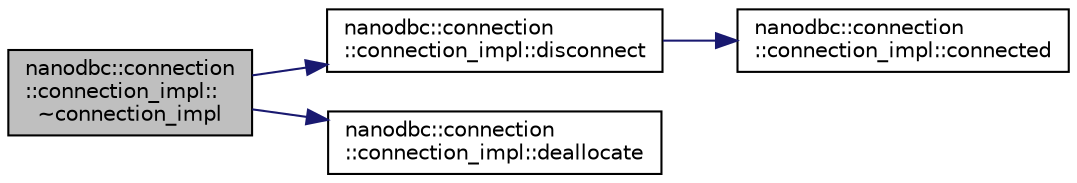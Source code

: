 digraph "nanodbc::connection::connection_impl::~connection_impl"
{
 // LATEX_PDF_SIZE
  edge [fontname="Helvetica",fontsize="10",labelfontname="Helvetica",labelfontsize="10"];
  node [fontname="Helvetica",fontsize="10",shape=record];
  rankdir="LR";
  Node18 [label="nanodbc::connection\l::connection_impl::\l~connection_impl",height=0.2,width=0.4,color="black", fillcolor="grey75", style="filled", fontcolor="black",tooltip=" "];
  Node18 -> Node19 [color="midnightblue",fontsize="10",style="solid"];
  Node19 [label="nanodbc::connection\l::connection_impl::disconnect",height=0.2,width=0.4,color="black", fillcolor="white", style="filled",URL="$classnanodbc_1_1connection_1_1connection__impl.html#a0a79ee37a932f7b8e4ad42d25382f593",tooltip=" "];
  Node19 -> Node20 [color="midnightblue",fontsize="10",style="solid"];
  Node20 [label="nanodbc::connection\l::connection_impl::connected",height=0.2,width=0.4,color="black", fillcolor="white", style="filled",URL="$classnanodbc_1_1connection_1_1connection__impl.html#a07e1296c6fef6975a2e18960d7c4eaf8",tooltip=" "];
  Node18 -> Node21 [color="midnightblue",fontsize="10",style="solid"];
  Node21 [label="nanodbc::connection\l::connection_impl::deallocate",height=0.2,width=0.4,color="black", fillcolor="white", style="filled",URL="$classnanodbc_1_1connection_1_1connection__impl.html#a5b1ade50d637ba3c7b99c35cd07a73c5",tooltip=" "];
}

